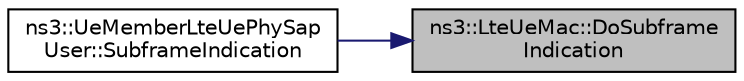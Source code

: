 digraph "ns3::LteUeMac::DoSubframeIndication"
{
 // LATEX_PDF_SIZE
  edge [fontname="Helvetica",fontsize="10",labelfontname="Helvetica",labelfontsize="10"];
  node [fontname="Helvetica",fontsize="10",shape=record];
  rankdir="RL";
  Node1 [label="ns3::LteUeMac::DoSubframe\lIndication",height=0.2,width=0.4,color="black", fillcolor="grey75", style="filled", fontcolor="black",tooltip="Forwarded from LteUePhySapUser: trigger the start from a new frame."];
  Node1 -> Node2 [dir="back",color="midnightblue",fontsize="10",style="solid",fontname="Helvetica"];
  Node2 [label="ns3::UeMemberLteUePhySap\lUser::SubframeIndication",height=0.2,width=0.4,color="black", fillcolor="white", style="filled",URL="$classns3_1_1_ue_member_lte_ue_phy_sap_user.html#a56aa45c70f78a51cf33d825414d37fa5",tooltip="Trigger the start from a new frame (input from Phy layer)"];
}
